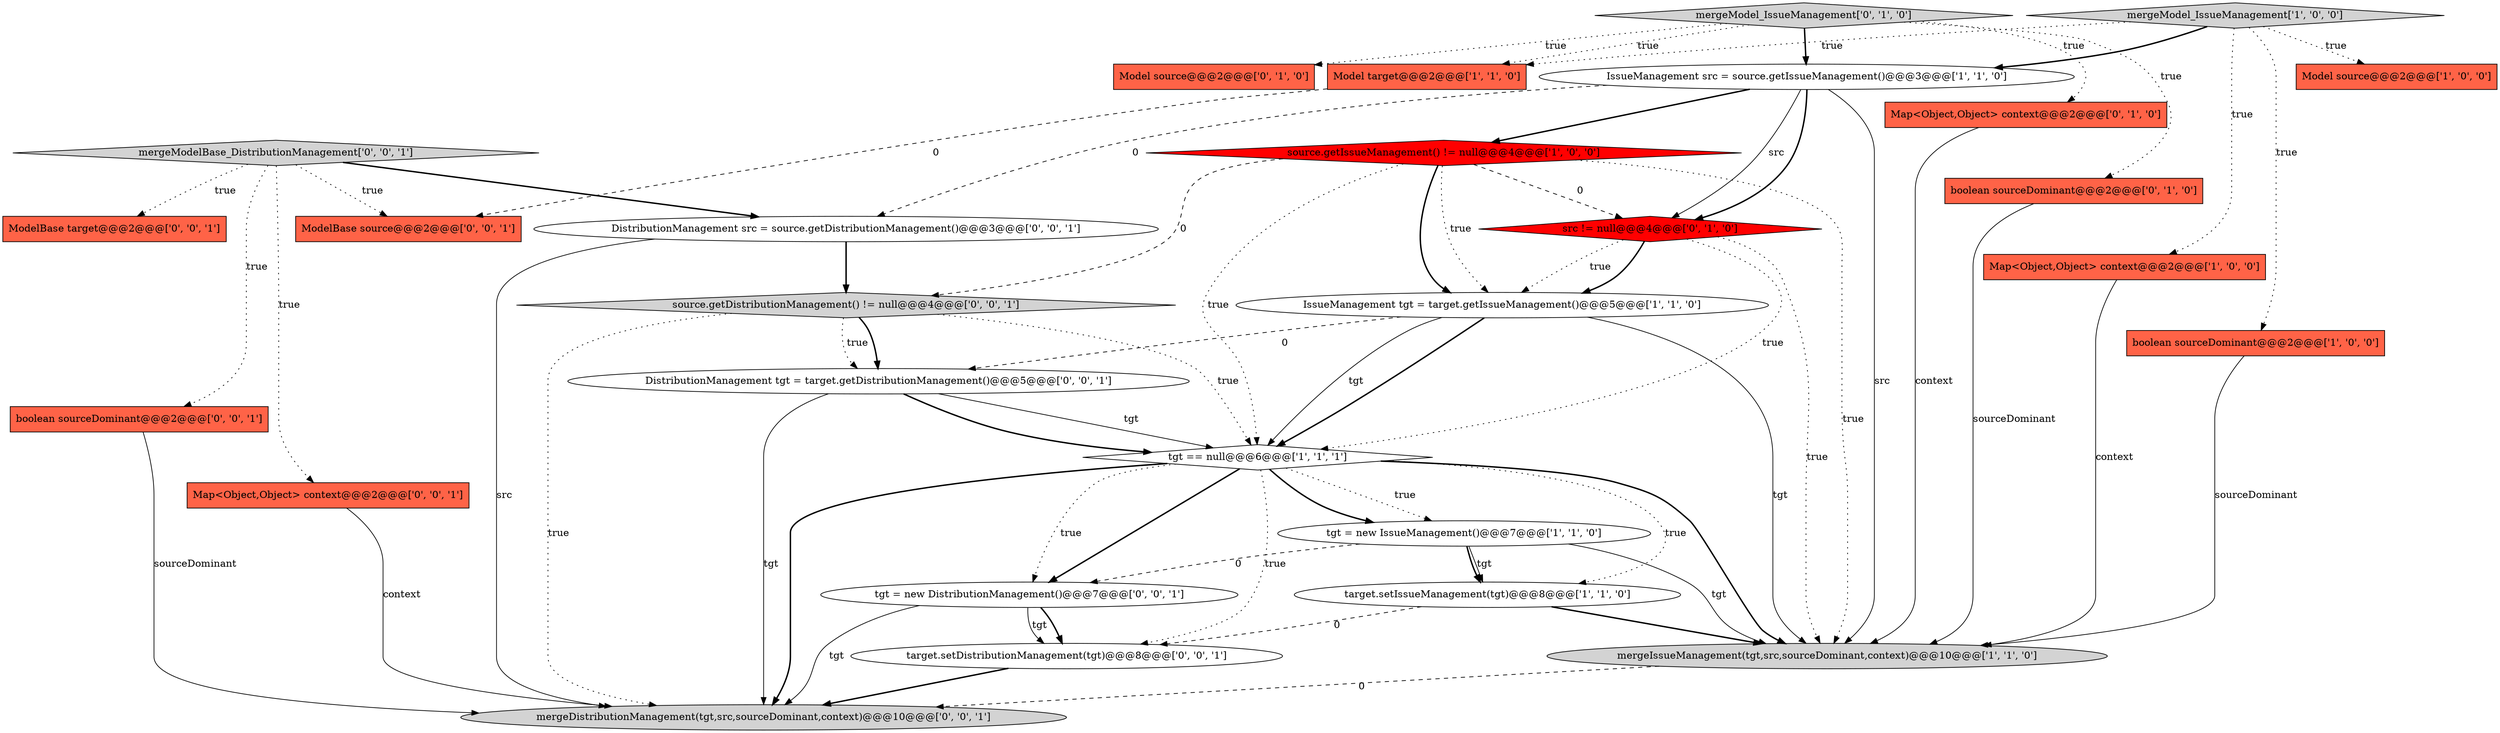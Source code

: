 digraph {
23 [style = filled, label = "target.setDistributionManagement(tgt)@@@8@@@['0', '0', '1']", fillcolor = white, shape = ellipse image = "AAA0AAABBB3BBB"];
20 [style = filled, label = "mergeModelBase_DistributionManagement['0', '0', '1']", fillcolor = lightgray, shape = diamond image = "AAA0AAABBB3BBB"];
1 [style = filled, label = "target.setIssueManagement(tgt)@@@8@@@['1', '1', '0']", fillcolor = white, shape = ellipse image = "AAA0AAABBB1BBB"];
19 [style = filled, label = "DistributionManagement tgt = target.getDistributionManagement()@@@5@@@['0', '0', '1']", fillcolor = white, shape = ellipse image = "AAA0AAABBB3BBB"];
21 [style = filled, label = "ModelBase target@@@2@@@['0', '0', '1']", fillcolor = tomato, shape = box image = "AAA0AAABBB3BBB"];
24 [style = filled, label = "mergeDistributionManagement(tgt,src,sourceDominant,context)@@@10@@@['0', '0', '1']", fillcolor = lightgray, shape = ellipse image = "AAA0AAABBB3BBB"];
0 [style = filled, label = "tgt = new IssueManagement()@@@7@@@['1', '1', '0']", fillcolor = white, shape = ellipse image = "AAA0AAABBB1BBB"];
5 [style = filled, label = "source.getIssueManagement() != null@@@4@@@['1', '0', '0']", fillcolor = red, shape = diamond image = "AAA1AAABBB1BBB"];
8 [style = filled, label = "IssueManagement tgt = target.getIssueManagement()@@@5@@@['1', '1', '0']", fillcolor = white, shape = ellipse image = "AAA0AAABBB1BBB"];
12 [style = filled, label = "mergeModel_IssueManagement['0', '1', '0']", fillcolor = lightgray, shape = diamond image = "AAA0AAABBB2BBB"];
15 [style = filled, label = "Map<Object,Object> context@@@2@@@['0', '1', '0']", fillcolor = tomato, shape = box image = "AAA0AAABBB2BBB"];
22 [style = filled, label = "boolean sourceDominant@@@2@@@['0', '0', '1']", fillcolor = tomato, shape = box image = "AAA0AAABBB3BBB"];
14 [style = filled, label = "boolean sourceDominant@@@2@@@['0', '1', '0']", fillcolor = tomato, shape = box image = "AAA0AAABBB2BBB"];
2 [style = filled, label = "Map<Object,Object> context@@@2@@@['1', '0', '0']", fillcolor = tomato, shape = box image = "AAA0AAABBB1BBB"];
3 [style = filled, label = "mergeIssueManagement(tgt,src,sourceDominant,context)@@@10@@@['1', '1', '0']", fillcolor = lightgray, shape = ellipse image = "AAA0AAABBB1BBB"];
25 [style = filled, label = "Map<Object,Object> context@@@2@@@['0', '0', '1']", fillcolor = tomato, shape = box image = "AAA0AAABBB3BBB"];
16 [style = filled, label = "src != null@@@4@@@['0', '1', '0']", fillcolor = red, shape = diamond image = "AAA1AAABBB2BBB"];
9 [style = filled, label = "tgt == null@@@6@@@['1', '1', '1']", fillcolor = white, shape = diamond image = "AAA0AAABBB1BBB"];
26 [style = filled, label = "tgt = new DistributionManagement()@@@7@@@['0', '0', '1']", fillcolor = white, shape = ellipse image = "AAA0AAABBB3BBB"];
4 [style = filled, label = "mergeModel_IssueManagement['1', '0', '0']", fillcolor = lightgray, shape = diamond image = "AAA0AAABBB1BBB"];
27 [style = filled, label = "ModelBase source@@@2@@@['0', '0', '1']", fillcolor = tomato, shape = box image = "AAA0AAABBB3BBB"];
6 [style = filled, label = "Model source@@@2@@@['1', '0', '0']", fillcolor = tomato, shape = box image = "AAA0AAABBB1BBB"];
10 [style = filled, label = "IssueManagement src = source.getIssueManagement()@@@3@@@['1', '1', '0']", fillcolor = white, shape = ellipse image = "AAA0AAABBB1BBB"];
11 [style = filled, label = "Model target@@@2@@@['1', '1', '0']", fillcolor = tomato, shape = box image = "AAA0AAABBB1BBB"];
7 [style = filled, label = "boolean sourceDominant@@@2@@@['1', '0', '0']", fillcolor = tomato, shape = box image = "AAA0AAABBB1BBB"];
17 [style = filled, label = "DistributionManagement src = source.getDistributionManagement()@@@3@@@['0', '0', '1']", fillcolor = white, shape = ellipse image = "AAA0AAABBB3BBB"];
18 [style = filled, label = "source.getDistributionManagement() != null@@@4@@@['0', '0', '1']", fillcolor = lightgray, shape = diamond image = "AAA0AAABBB3BBB"];
13 [style = filled, label = "Model source@@@2@@@['0', '1', '0']", fillcolor = tomato, shape = box image = "AAA0AAABBB2BBB"];
4->6 [style = dotted, label="true"];
25->24 [style = solid, label="context"];
4->10 [style = bold, label=""];
16->8 [style = dotted, label="true"];
5->8 [style = bold, label=""];
8->19 [style = dashed, label="0"];
16->9 [style = dotted, label="true"];
20->17 [style = bold, label=""];
9->0 [style = dotted, label="true"];
9->26 [style = dotted, label="true"];
20->25 [style = dotted, label="true"];
9->0 [style = bold, label=""];
26->24 [style = solid, label="tgt"];
19->24 [style = solid, label="tgt"];
16->8 [style = bold, label=""];
3->24 [style = dashed, label="0"];
0->1 [style = solid, label="tgt"];
18->24 [style = dotted, label="true"];
18->19 [style = dotted, label="true"];
1->3 [style = bold, label=""];
18->19 [style = bold, label=""];
4->11 [style = dotted, label="true"];
4->7 [style = dotted, label="true"];
0->3 [style = solid, label="tgt"];
12->15 [style = dotted, label="true"];
20->27 [style = dotted, label="true"];
14->3 [style = solid, label="sourceDominant"];
0->26 [style = dashed, label="0"];
20->21 [style = dotted, label="true"];
10->16 [style = solid, label="src"];
5->3 [style = dotted, label="true"];
5->18 [style = dashed, label="0"];
16->3 [style = dotted, label="true"];
12->11 [style = dotted, label="true"];
9->26 [style = bold, label=""];
8->9 [style = solid, label="tgt"];
19->9 [style = solid, label="tgt"];
5->16 [style = dashed, label="0"];
12->14 [style = dotted, label="true"];
23->24 [style = bold, label=""];
12->10 [style = bold, label=""];
12->13 [style = dotted, label="true"];
10->5 [style = bold, label=""];
8->3 [style = solid, label="tgt"];
10->16 [style = bold, label=""];
19->9 [style = bold, label=""];
9->23 [style = dotted, label="true"];
2->3 [style = solid, label="context"];
0->1 [style = bold, label=""];
15->3 [style = solid, label="context"];
17->18 [style = bold, label=""];
26->23 [style = bold, label=""];
18->9 [style = dotted, label="true"];
8->9 [style = bold, label=""];
26->23 [style = solid, label="tgt"];
9->1 [style = dotted, label="true"];
10->17 [style = dashed, label="0"];
9->3 [style = bold, label=""];
5->9 [style = dotted, label="true"];
10->3 [style = solid, label="src"];
17->24 [style = solid, label="src"];
20->22 [style = dotted, label="true"];
11->27 [style = dashed, label="0"];
5->8 [style = dotted, label="true"];
22->24 [style = solid, label="sourceDominant"];
1->23 [style = dashed, label="0"];
9->24 [style = bold, label=""];
4->2 [style = dotted, label="true"];
7->3 [style = solid, label="sourceDominant"];
}
